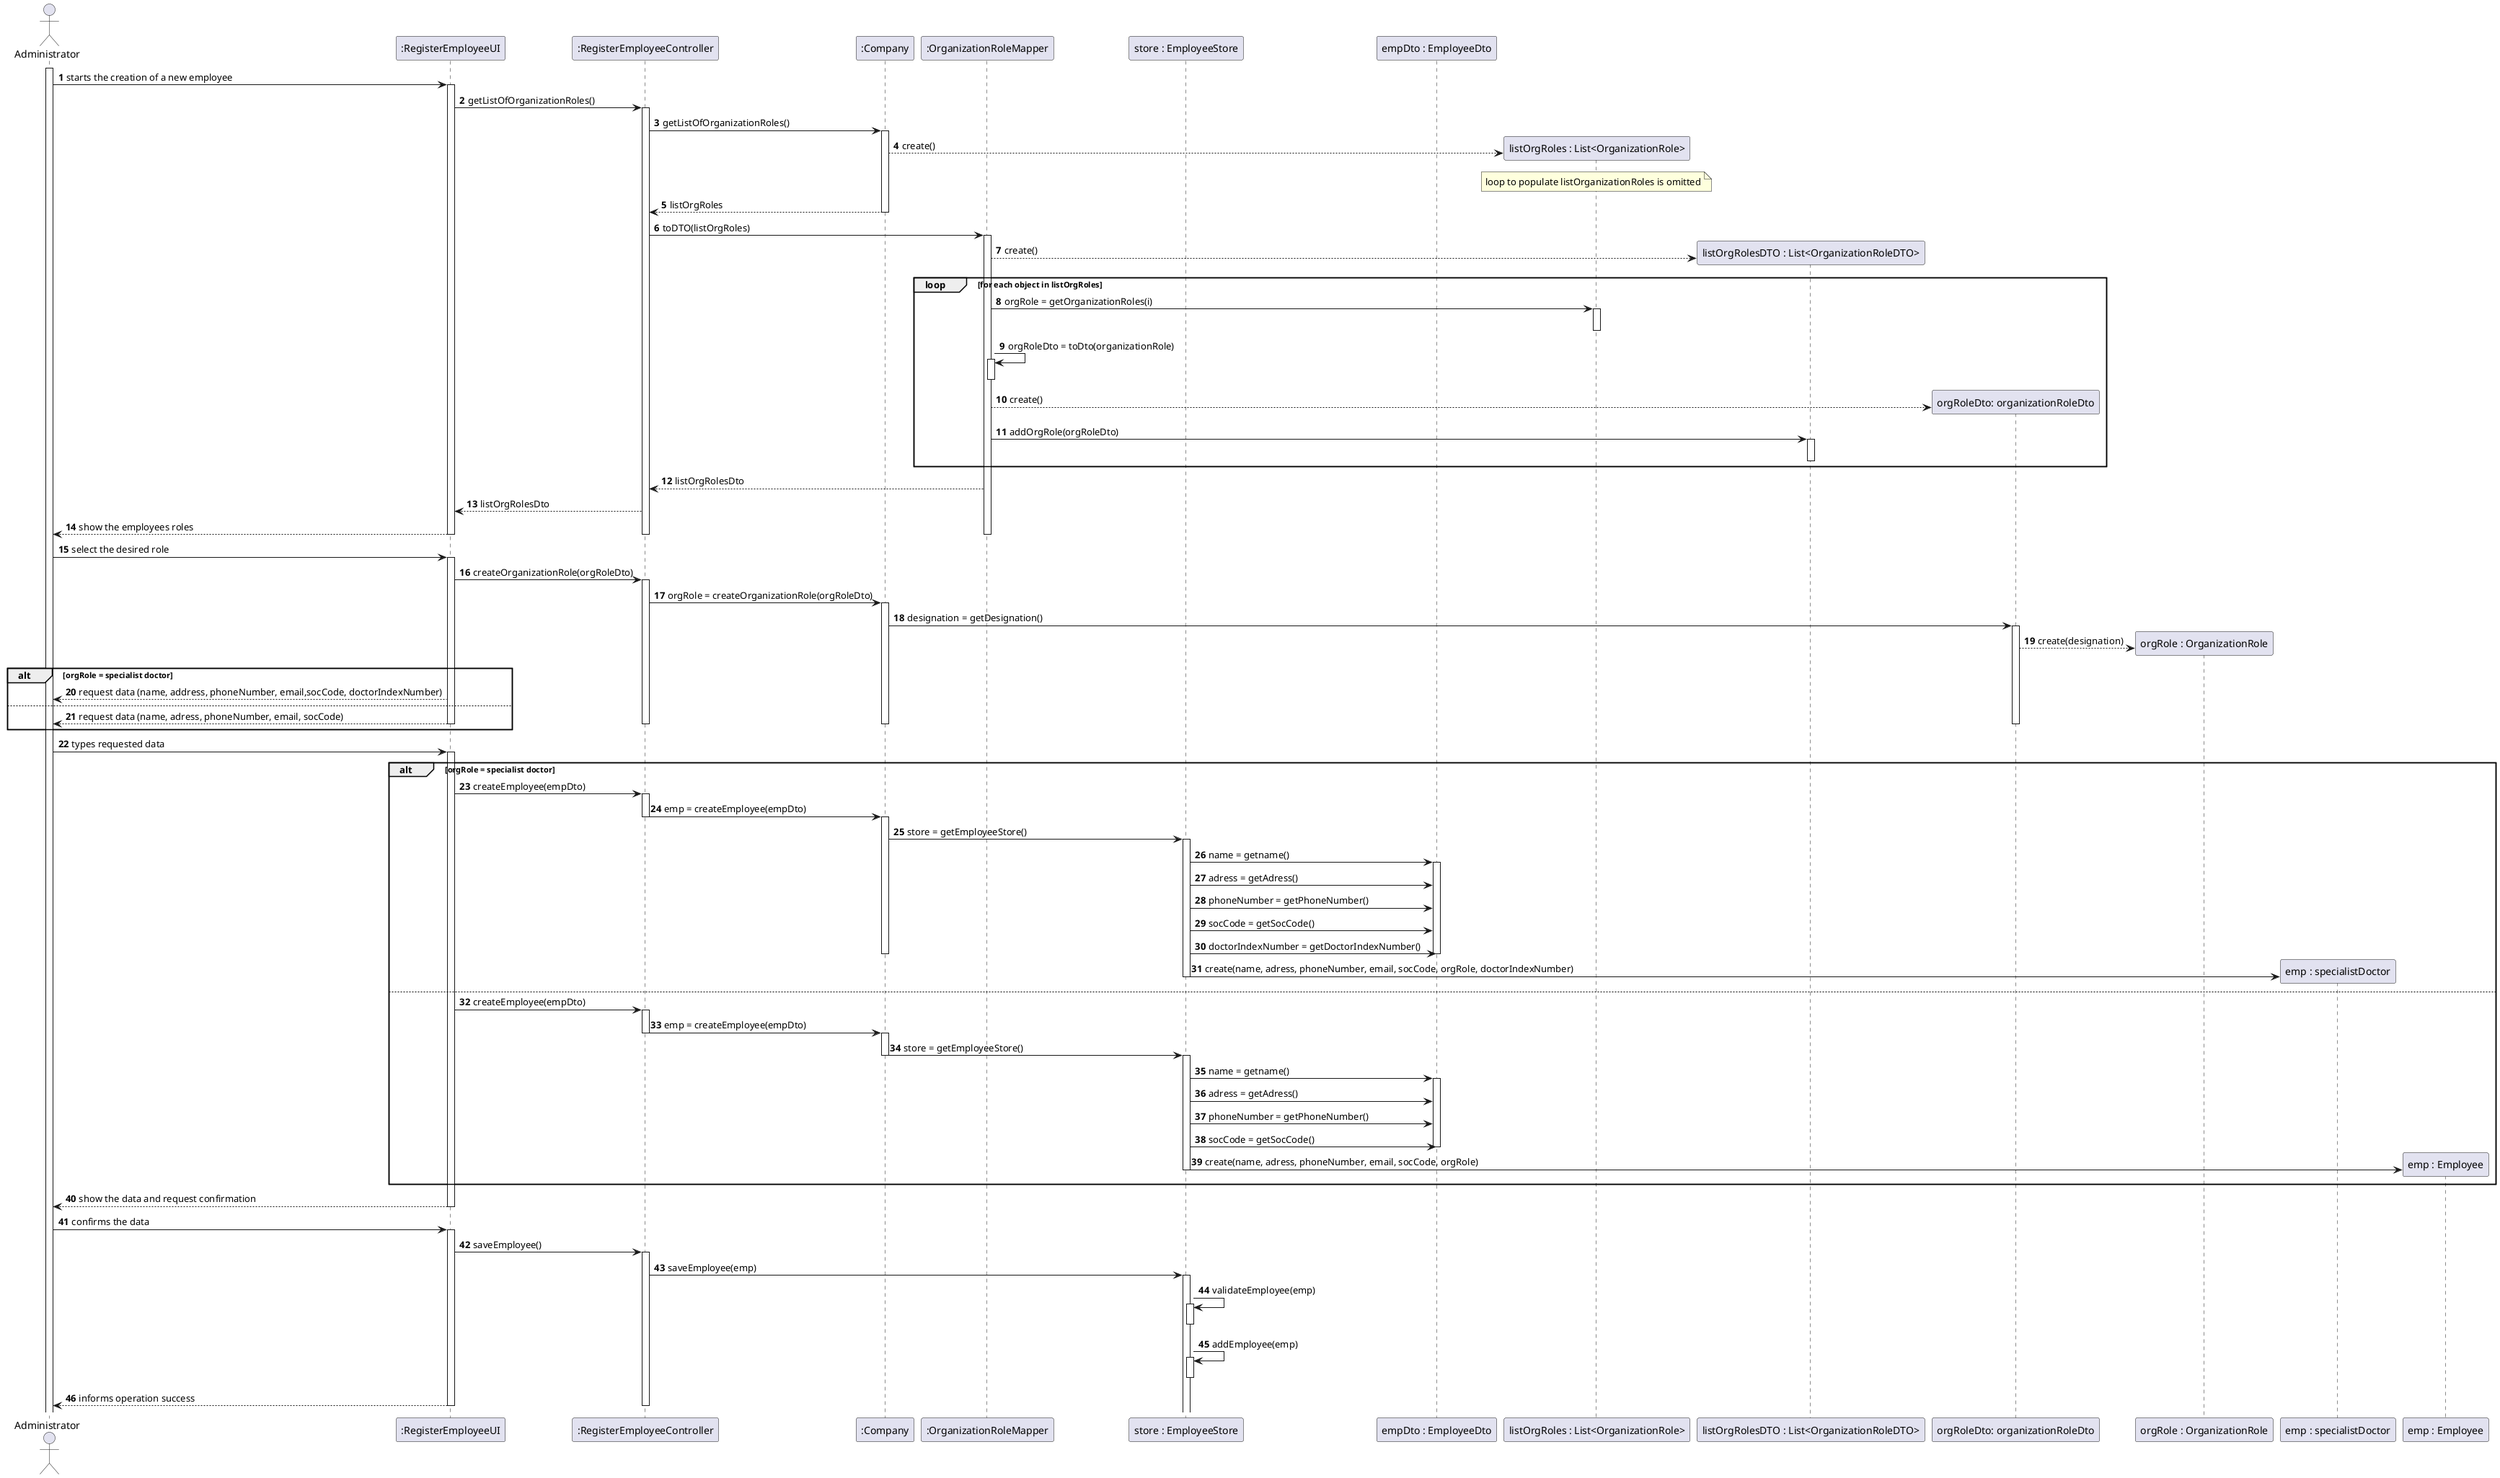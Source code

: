 @startuml
autonumber
'hide footbox
actor "Administrator" as ADM

participant ":RegisterEmployeeUI" as UI
participant ":RegisterEmployeeController" as CTRL
participant ":Company" as COMP
participant ":OrganizationRoleMapper" as MAPPER
participant "store : EmployeeStore" as STORE
participant "empDto : EmployeeDto" as EMPDTO


activate ADM
ADM -> UI : starts the creation of a new employee
activate UI
UI -> CTRL: getListOfOrganizationRoles()
activate CTRL
CTRL -> COMP : getListOfOrganizationRoles()
activate COMP
COMP --> "listOrgRoles : List<OrganizationRole>"** : create()
note over "listOrgRoles : List<OrganizationRole>": loop to populate listOrganizationRoles is omitted
COMP -->CTRL : listOrgRoles
deactivate COMP
CTRL -> MAPPER : toDTO(listOrgRoles)
activate MAPPER
MAPPER --> "listOrgRolesDTO : List<OrganizationRoleDTO>"** : create()
loop for each object in listOrgRoles
MAPPER ->"listOrgRoles : List<OrganizationRole>" : orgRole = getOrganizationRoles(i)
activate "listOrgRoles : List<OrganizationRole>"
deactivate "listOrgRoles : List<OrganizationRole>"

MAPPER->MAPPER : orgRoleDto = toDto(organizationRole)
activate MAPPER
deactivate MAPPER
MAPPER --> "orgRoleDto: organizationRoleDto"** : create()
MAPPER -> "listOrgRolesDTO : List<OrganizationRoleDTO>" : addOrgRole(orgRoleDto)
activate "listOrgRolesDTO : List<OrganizationRoleDTO>"
deactivate "listOrgRolesDTO : List<OrganizationRoleDTO>"
end
MAPPER-->CTRL : listOrgRolesDto
CTRL-->UI : listOrgRolesDto
UI-->ADM : show the employees roles
deactivate MAPPER
deactivate COMP
deactivate CTRL
deactivate UI



ADM -> UI : select the desired role
activate UI
UI -> CTRL : createOrganizationRole(orgRoleDto)
activate CTRL
CTRL -> COMP: orgRole = createOrganizationRole(orgRoleDto)
activate COMP
COMP -> "orgRoleDto: organizationRoleDto" : designation = getDesignation()
activate "orgRoleDto: organizationRoleDto"

"orgRoleDto: organizationRoleDto"-->"orgRole : OrganizationRole"** : create(designation)

alt orgRole = specialist doctor
UI --> ADM : request data (name, address, phoneNumber, email,socCode, doctorIndexNumber)
else
UI --> ADM : request data (name, adress, phoneNumber, email, socCode)
deactivate "orgRoleDto: organizationRoleDto"
deactivate COMP
deactivate CTRL
deactivate UI
end


ADM -> UI : types requested data
activate UI
alt orgRole = specialist doctor
UI -> CTRL : createEmployee(empDto)
activate CTRL
CTRL -> COMP : emp = createEmployee(empDto)
deactivate CTRL
activate COMP
COMP -> STORE : store = getEmployeeStore()
activate STORE

STORE ->EMPDTO : name = getname()
activate EMPDTO
STORE->EMPDTO : adress = getAdress()
STORE->EMPDTO : phoneNumber = getPhoneNumber()
STORE->EMPDTO : socCode = getSocCode()
STORE->EMPDTO : doctorIndexNumber = getDoctorIndexNumber()
deactivate EMPDTO
deactivate COMP
STORE -> "emp : specialistDoctor"** : create(name, adress, phoneNumber, email, socCode, orgRole, doctorIndexNumber)
deactivate STORE
else
UI -> CTRL : createEmployee(empDto)
activate CTRL
CTRL -> COMP : emp = createEmployee(empDto)
deactivate CTRL
activate COMP
COMP -> STORE : store = getEmployeeStore()
deactivate COMP
activate STORE
STORE ->EMPDTO : name = getname()
activate EMPDTO
STORE->EMPDTO : adress = getAdress()
STORE->EMPDTO : phoneNumber = getPhoneNumber()
STORE->EMPDTO : socCode = getSocCode()
deactivate EMPDTO
STORE -> "emp : Employee"** : create(name, adress, phoneNumber, email, socCode, orgRole)

deactivate STORE
end

UI --> ADM : show the data and request confirmation
deactivate UI

ADM ->UI : confirms the data
activate UI
UI -> CTRL : saveEmployee()
activate CTRL
CTRL -> STORE : saveEmployee(emp)

activate STORE

STORE ->STORE : validateEmployee(emp)
activate STORE
deactivate STORE

STORE ->STORE : addEmployee(emp)
activate STORE
deactivate STORE
UI --> ADM : informs operation success
deactivate CTRL
deactivate UI





@enduml